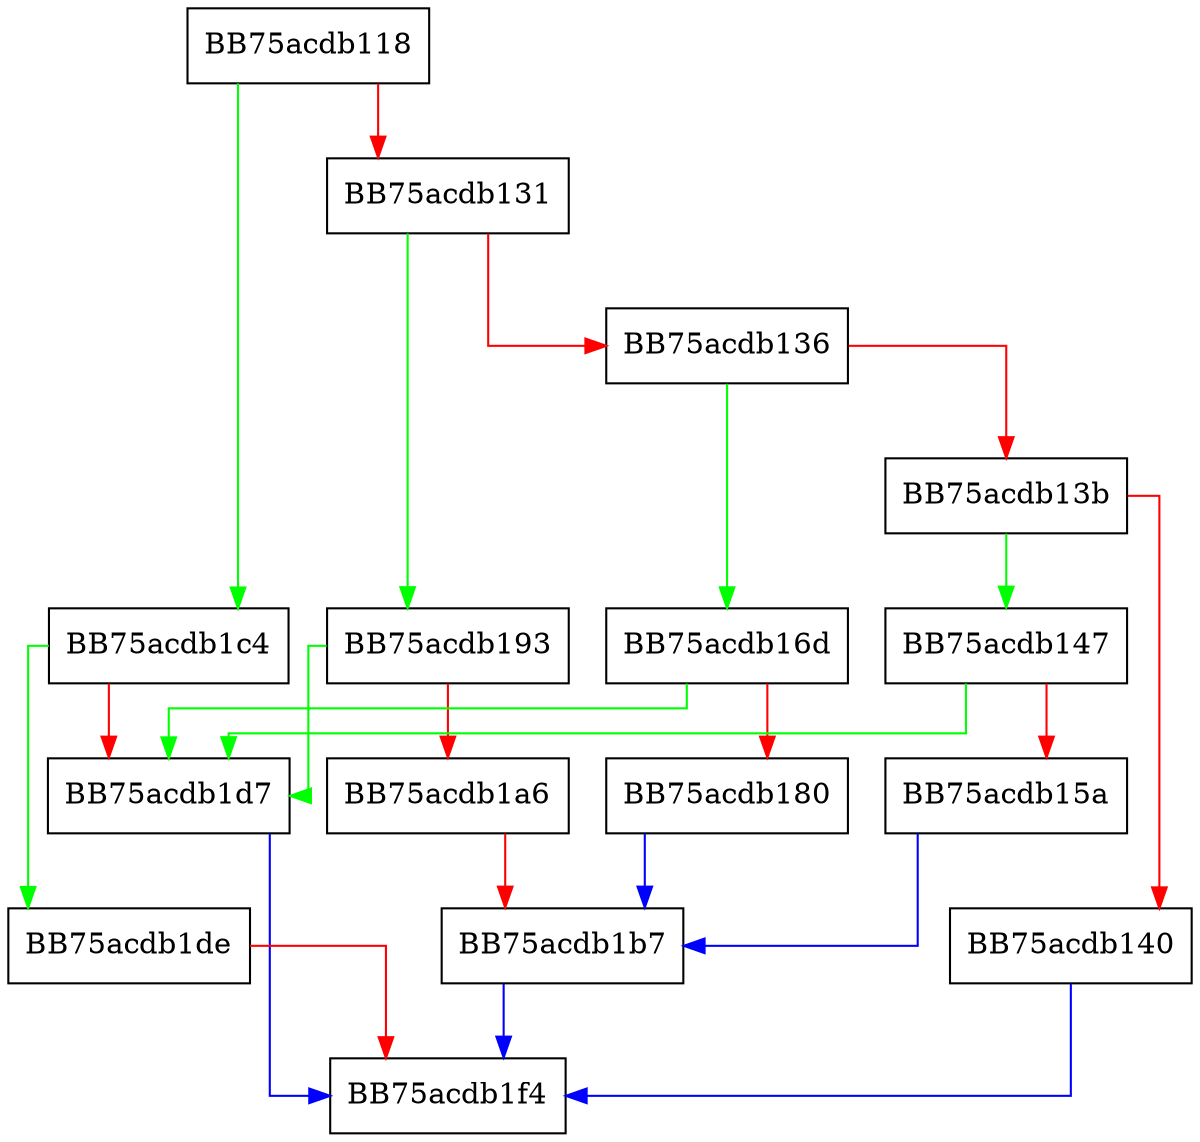 digraph AddTelemetry {
  node [shape="box"];
  graph [splines=ortho];
  BB75acdb118 -> BB75acdb1c4 [color="green"];
  BB75acdb118 -> BB75acdb131 [color="red"];
  BB75acdb131 -> BB75acdb193 [color="green"];
  BB75acdb131 -> BB75acdb136 [color="red"];
  BB75acdb136 -> BB75acdb16d [color="green"];
  BB75acdb136 -> BB75acdb13b [color="red"];
  BB75acdb13b -> BB75acdb147 [color="green"];
  BB75acdb13b -> BB75acdb140 [color="red"];
  BB75acdb140 -> BB75acdb1f4 [color="blue"];
  BB75acdb147 -> BB75acdb1d7 [color="green"];
  BB75acdb147 -> BB75acdb15a [color="red"];
  BB75acdb15a -> BB75acdb1b7 [color="blue"];
  BB75acdb16d -> BB75acdb1d7 [color="green"];
  BB75acdb16d -> BB75acdb180 [color="red"];
  BB75acdb180 -> BB75acdb1b7 [color="blue"];
  BB75acdb193 -> BB75acdb1d7 [color="green"];
  BB75acdb193 -> BB75acdb1a6 [color="red"];
  BB75acdb1a6 -> BB75acdb1b7 [color="red"];
  BB75acdb1b7 -> BB75acdb1f4 [color="blue"];
  BB75acdb1c4 -> BB75acdb1de [color="green"];
  BB75acdb1c4 -> BB75acdb1d7 [color="red"];
  BB75acdb1d7 -> BB75acdb1f4 [color="blue"];
  BB75acdb1de -> BB75acdb1f4 [color="red"];
}